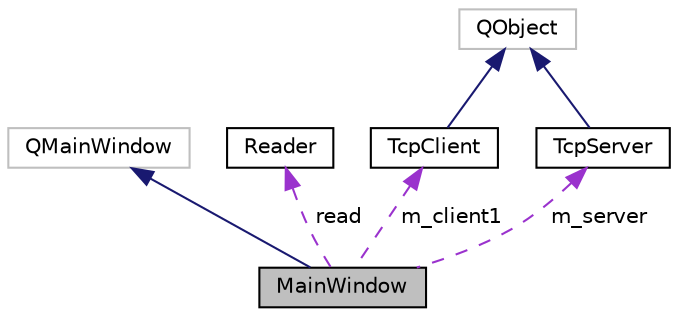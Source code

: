 digraph "MainWindow"
{
 // LATEX_PDF_SIZE
  edge [fontname="Helvetica",fontsize="10",labelfontname="Helvetica",labelfontsize="10"];
  node [fontname="Helvetica",fontsize="10",shape=record];
  Node1 [label="MainWindow",height=0.2,width=0.4,color="black", fillcolor="grey75", style="filled", fontcolor="black",tooltip=" "];
  Node2 -> Node1 [dir="back",color="midnightblue",fontsize="10",style="solid",fontname="Helvetica"];
  Node2 [label="QMainWindow",height=0.2,width=0.4,color="grey75", fillcolor="white", style="filled",tooltip=" "];
  Node3 -> Node1 [dir="back",color="darkorchid3",fontsize="10",style="dashed",label=" read" ,fontname="Helvetica"];
  Node3 [label="Reader",height=0.2,width=0.4,color="black", fillcolor="white", style="filled",URL="$classReader.html",tooltip=" "];
  Node4 -> Node1 [dir="back",color="darkorchid3",fontsize="10",style="dashed",label=" m_client1" ,fontname="Helvetica"];
  Node4 [label="TcpClient",height=0.2,width=0.4,color="black", fillcolor="white", style="filled",URL="$classTcpClient.html",tooltip=" "];
  Node5 -> Node4 [dir="back",color="midnightblue",fontsize="10",style="solid",fontname="Helvetica"];
  Node5 [label="QObject",height=0.2,width=0.4,color="grey75", fillcolor="white", style="filled",tooltip=" "];
  Node6 -> Node1 [dir="back",color="darkorchid3",fontsize="10",style="dashed",label=" m_server" ,fontname="Helvetica"];
  Node6 [label="TcpServer",height=0.2,width=0.4,color="black", fillcolor="white", style="filled",URL="$classTcpServer.html",tooltip=" "];
  Node5 -> Node6 [dir="back",color="midnightblue",fontsize="10",style="solid",fontname="Helvetica"];
}
